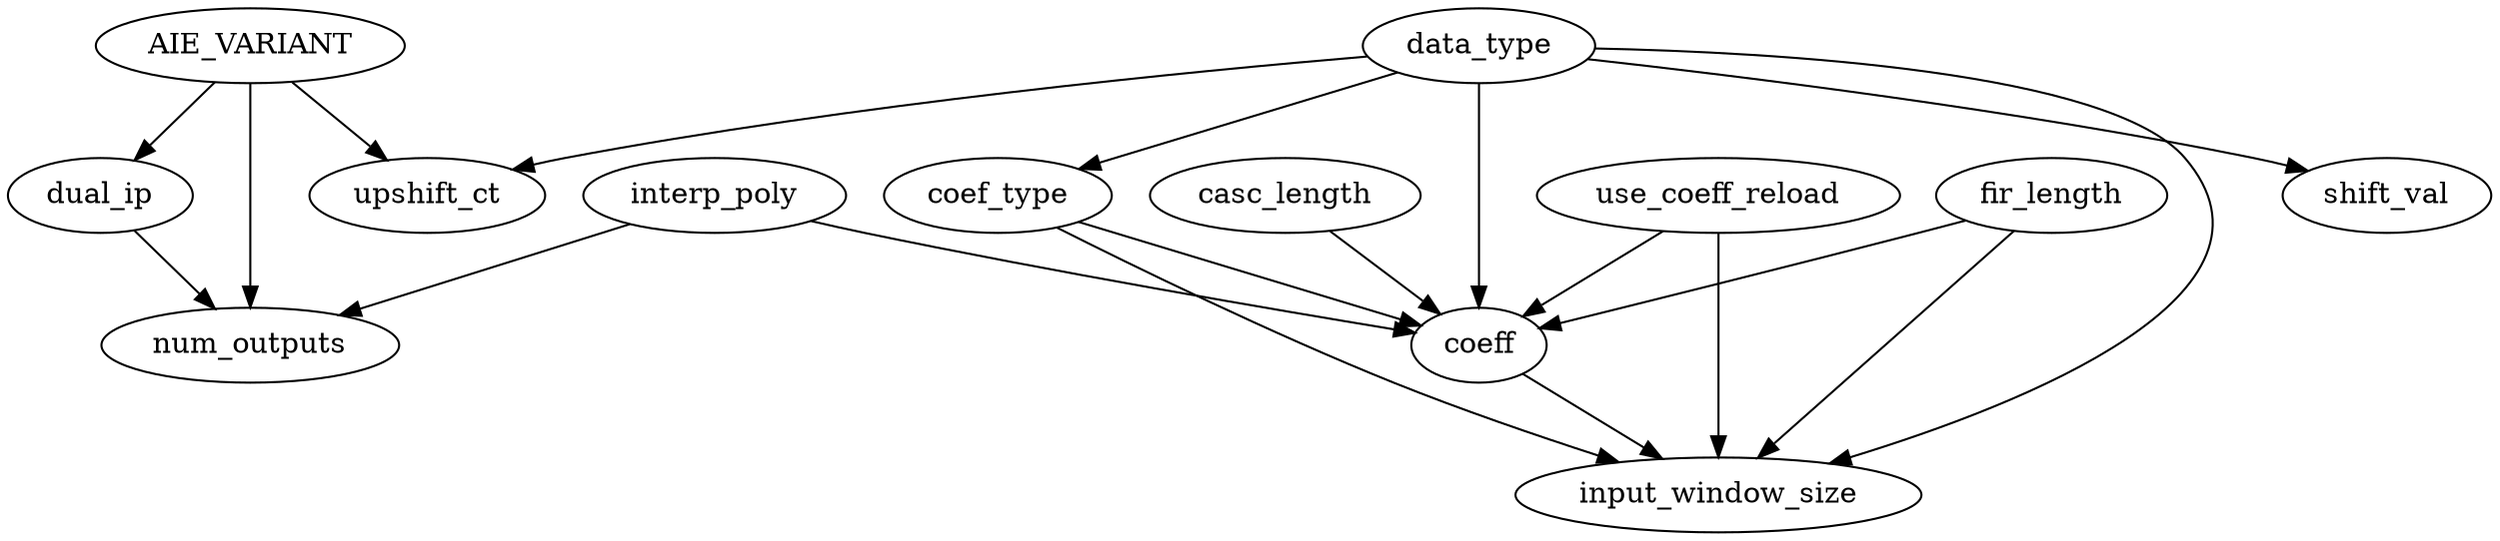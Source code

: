digraph G {
AIE_VARIANT -> dual_ip;
data_type -> coef_type;
data_type -> shift_val;
data_type -> upshift_ct;
AIE_VARIANT -> upshift_ct;
dual_ip -> num_outputs;
interp_poly -> num_outputs;
AIE_VARIANT -> num_outputs;
use_coeff_reload -> coeff;
coef_type -> coeff;
fir_length -> coeff;
data_type -> coeff;
casc_length -> coeff;
interp_poly -> coeff;
data_type -> input_window_size;
coef_type -> input_window_size;
use_coeff_reload -> input_window_size;
coeff -> input_window_size;
fir_length -> input_window_size;
}

